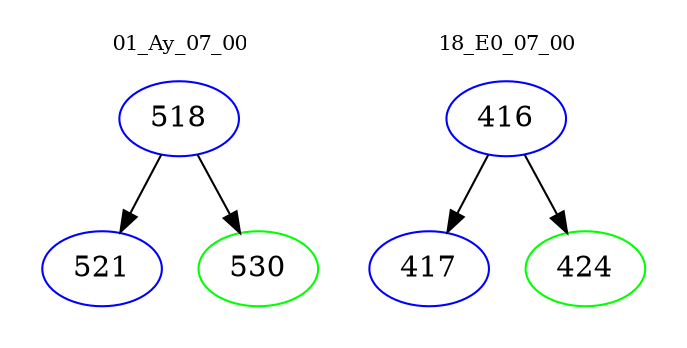 digraph{
subgraph cluster_0 {
color = white
label = "01_Ay_07_00";
fontsize=10;
T0_518 [label="518", color="blue"]
T0_518 -> T0_521 [color="black"]
T0_521 [label="521", color="blue"]
T0_518 -> T0_530 [color="black"]
T0_530 [label="530", color="green"]
}
subgraph cluster_1 {
color = white
label = "18_E0_07_00";
fontsize=10;
T1_416 [label="416", color="blue"]
T1_416 -> T1_417 [color="black"]
T1_417 [label="417", color="blue"]
T1_416 -> T1_424 [color="black"]
T1_424 [label="424", color="green"]
}
}
